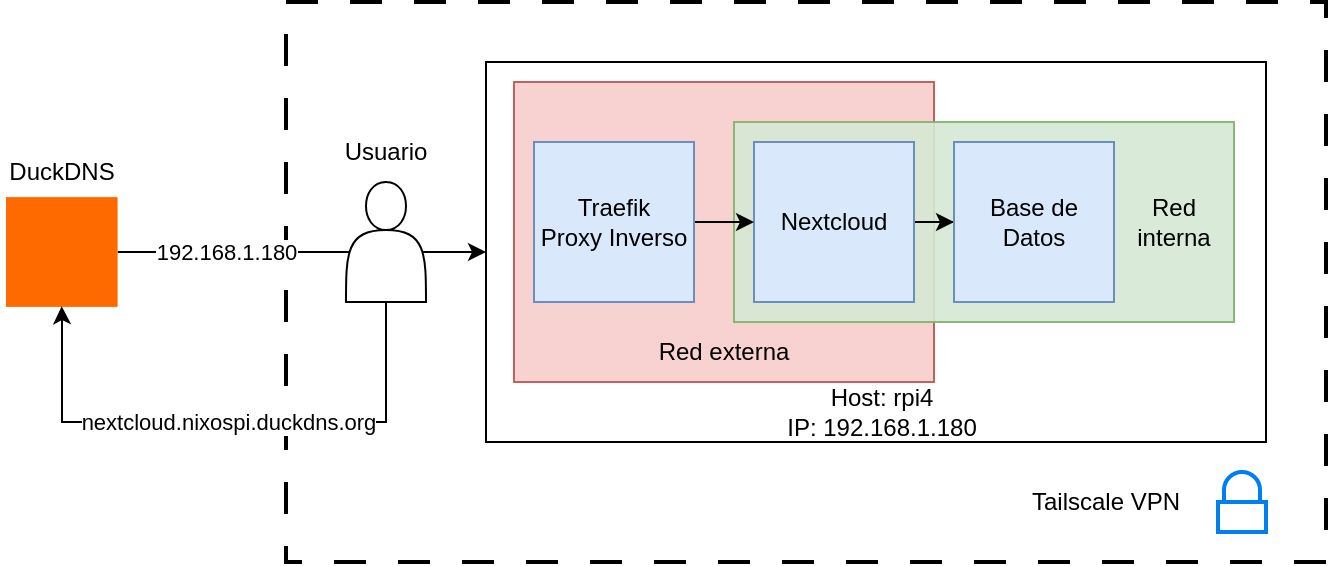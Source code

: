 <mxfile version="28.2.8">
  <diagram name="Página-1" id="w7f3Ns6NFeerF4XLKuCH">
    <mxGraphModel dx="680" dy="515" grid="1" gridSize="10" guides="1" tooltips="1" connect="1" arrows="1" fold="1" page="1" pageScale="1" pageWidth="827" pageHeight="1169" math="0" shadow="0">
      <root>
        <mxCell id="0" />
        <mxCell id="1" parent="0" />
        <mxCell id="oO0mPekurTBo6tLTfn3v-3" value="" style="rounded=0;whiteSpace=wrap;html=1;strokeWidth=2;dashed=1;dashPattern=8 8;fillColor=none;" vertex="1" parent="1">
          <mxGeometry x="240" y="350" width="520" height="280" as="geometry" />
        </mxCell>
        <mxCell id="fSBeCIPRi_oTGEy7xFah-4" value="" style="rounded=0;whiteSpace=wrap;html=1;fillColor=#f8cecc;strokeColor=#b85450;opacity=90;" parent="1" vertex="1">
          <mxGeometry x="354" y="390" width="210" height="150" as="geometry" />
        </mxCell>
        <mxCell id="fSBeCIPRi_oTGEy7xFah-2" value="" style="rounded=0;whiteSpace=wrap;html=1;fillColor=#d5e8d4;strokeColor=#82b366;opacity=90;" parent="1" vertex="1">
          <mxGeometry x="464" y="410" width="250" height="100" as="geometry" />
        </mxCell>
        <mxCell id="fSBeCIPRi_oTGEy7xFah-13" style="edgeStyle=orthogonalEdgeStyle;rounded=0;orthogonalLoop=1;jettySize=auto;html=1;entryX=0;entryY=0.5;entryDx=0;entryDy=0;" parent="1" source="3oB5RR78m1_H89sZPKut-1" target="3oB5RR78m1_H89sZPKut-2" edge="1">
          <mxGeometry relative="1" as="geometry" />
        </mxCell>
        <mxCell id="3oB5RR78m1_H89sZPKut-1" value="Nextcloud" style="whiteSpace=wrap;html=1;aspect=fixed;fillColor=#dae8fc;strokeColor=#6c8ebf;" parent="1" vertex="1">
          <mxGeometry x="474" y="420" width="80" height="80" as="geometry" />
        </mxCell>
        <mxCell id="3oB5RR78m1_H89sZPKut-2" value="Base de Datos" style="whiteSpace=wrap;html=1;aspect=fixed;fillColor=#dae8fc;strokeColor=#6c8ebf;" parent="1" vertex="1">
          <mxGeometry x="574" y="420" width="80" height="80" as="geometry" />
        </mxCell>
        <mxCell id="fSBeCIPRi_oTGEy7xFah-3" value="Red interna" style="text;html=1;whiteSpace=wrap;strokeColor=none;fillColor=none;align=center;verticalAlign=middle;rounded=0;" parent="1" vertex="1">
          <mxGeometry x="654" y="445" width="60" height="30" as="geometry" />
        </mxCell>
        <mxCell id="fSBeCIPRi_oTGEy7xFah-12" style="edgeStyle=orthogonalEdgeStyle;rounded=0;orthogonalLoop=1;jettySize=auto;html=1;exitX=1;exitY=0.5;exitDx=0;exitDy=0;entryX=0;entryY=0.5;entryDx=0;entryDy=0;" parent="1" source="fSBeCIPRi_oTGEy7xFah-10" target="3oB5RR78m1_H89sZPKut-1" edge="1">
          <mxGeometry relative="1" as="geometry" />
        </mxCell>
        <mxCell id="fSBeCIPRi_oTGEy7xFah-10" value="Traefik&lt;br&gt;Proxy Inverso" style="whiteSpace=wrap;html=1;aspect=fixed;fillColor=#dae8fc;strokeColor=#6c8ebf;" parent="1" vertex="1">
          <mxGeometry x="364" y="420" width="80" height="80" as="geometry" />
        </mxCell>
        <mxCell id="fSBeCIPRi_oTGEy7xFah-15" value="Red externa" style="text;html=1;whiteSpace=wrap;strokeColor=none;fillColor=none;align=center;verticalAlign=middle;rounded=0;" parent="1" vertex="1">
          <mxGeometry x="419" y="510" width="80" height="30" as="geometry" />
        </mxCell>
        <mxCell id="oO0mPekurTBo6tLTfn3v-4" value="" style="rounded=0;whiteSpace=wrap;html=1;fillColor=none;" vertex="1" parent="1">
          <mxGeometry x="340" y="380" width="390" height="190" as="geometry" />
        </mxCell>
        <mxCell id="oO0mPekurTBo6tLTfn3v-5" value="Host: rpi4&lt;br&gt;IP: 192.168.1.180" style="text;html=1;whiteSpace=wrap;strokeColor=none;fillColor=none;align=center;verticalAlign=middle;rounded=0;" vertex="1" parent="1">
          <mxGeometry x="480" y="540" width="116" height="30" as="geometry" />
        </mxCell>
        <mxCell id="oO0mPekurTBo6tLTfn3v-6" value="" style="html=1;verticalLabelPosition=bottom;align=center;labelBackgroundColor=#ffffff;verticalAlign=top;strokeWidth=2;strokeColor=#0080F0;shadow=0;dashed=0;shape=mxgraph.ios7.icons.locked;" vertex="1" parent="1">
          <mxGeometry x="706" y="585" width="24" height="30" as="geometry" />
        </mxCell>
        <mxCell id="oO0mPekurTBo6tLTfn3v-7" value="Tailscale VPN" style="text;html=1;whiteSpace=wrap;strokeColor=none;fillColor=none;align=center;verticalAlign=middle;rounded=0;" vertex="1" parent="1">
          <mxGeometry x="610" y="585" width="80" height="30" as="geometry" />
        </mxCell>
        <mxCell id="oO0mPekurTBo6tLTfn3v-8" value="Usuario" style="text;html=1;whiteSpace=wrap;strokeColor=none;fillColor=none;align=center;verticalAlign=middle;rounded=0;" vertex="1" parent="1">
          <mxGeometry x="260" y="410" width="60" height="30" as="geometry" />
        </mxCell>
        <mxCell id="oO0mPekurTBo6tLTfn3v-12" style="edgeStyle=orthogonalEdgeStyle;rounded=0;orthogonalLoop=1;jettySize=auto;html=1;entryX=0;entryY=0.5;entryDx=0;entryDy=0;" edge="1" parent="1" source="oO0mPekurTBo6tLTfn3v-9" target="oO0mPekurTBo6tLTfn3v-4">
          <mxGeometry relative="1" as="geometry" />
        </mxCell>
        <mxCell id="oO0mPekurTBo6tLTfn3v-13" value="192.168.1.180" style="edgeLabel;html=1;align=center;verticalAlign=middle;resizable=0;points=[];" vertex="1" connectable="0" parent="oO0mPekurTBo6tLTfn3v-12">
          <mxGeometry x="-0.287" relative="1" as="geometry">
            <mxPoint x="-12" as="offset" />
          </mxGeometry>
        </mxCell>
        <mxCell id="oO0mPekurTBo6tLTfn3v-9" value="" style="points=[];aspect=fixed;html=1;align=center;shadow=0;dashed=0;fillColor=#FF6A00;strokeColor=none;shape=mxgraph.alibaba_cloud.dns_domain_name_system;" vertex="1" parent="1">
          <mxGeometry x="100" y="447.55" width="55.8" height="54.9" as="geometry" />
        </mxCell>
        <mxCell id="oO0mPekurTBo6tLTfn3v-10" style="edgeStyle=orthogonalEdgeStyle;rounded=0;orthogonalLoop=1;jettySize=auto;html=1;entryX=0.499;entryY=0.994;entryDx=0;entryDy=0;entryPerimeter=0;" edge="1" parent="1" source="oO0mPekurTBo6tLTfn3v-1" target="oO0mPekurTBo6tLTfn3v-9">
          <mxGeometry relative="1" as="geometry">
            <mxPoint x="128" y="510" as="targetPoint" />
            <Array as="points">
              <mxPoint x="290" y="560" />
              <mxPoint x="128" y="560" />
              <mxPoint x="128" y="510" />
              <mxPoint x="128" y="510" />
            </Array>
          </mxGeometry>
        </mxCell>
        <mxCell id="oO0mPekurTBo6tLTfn3v-11" value="nextcloud.nixospi.duckdns.org" style="edgeLabel;html=1;align=center;verticalAlign=middle;resizable=0;points=[];" vertex="1" connectable="0" parent="oO0mPekurTBo6tLTfn3v-10">
          <mxGeometry x="0.119" y="-1" relative="1" as="geometry">
            <mxPoint x="17" y="1" as="offset" />
          </mxGeometry>
        </mxCell>
        <mxCell id="oO0mPekurTBo6tLTfn3v-14" value="DuckDNS" style="text;html=1;whiteSpace=wrap;strokeColor=none;fillColor=none;align=center;verticalAlign=middle;rounded=0;" vertex="1" parent="1">
          <mxGeometry x="97.9" y="420" width="60" height="30" as="geometry" />
        </mxCell>
        <mxCell id="oO0mPekurTBo6tLTfn3v-1" value="" style="shape=actor;whiteSpace=wrap;html=1;" vertex="1" parent="1">
          <mxGeometry x="270" y="440" width="40" height="60" as="geometry" />
        </mxCell>
      </root>
    </mxGraphModel>
  </diagram>
</mxfile>
